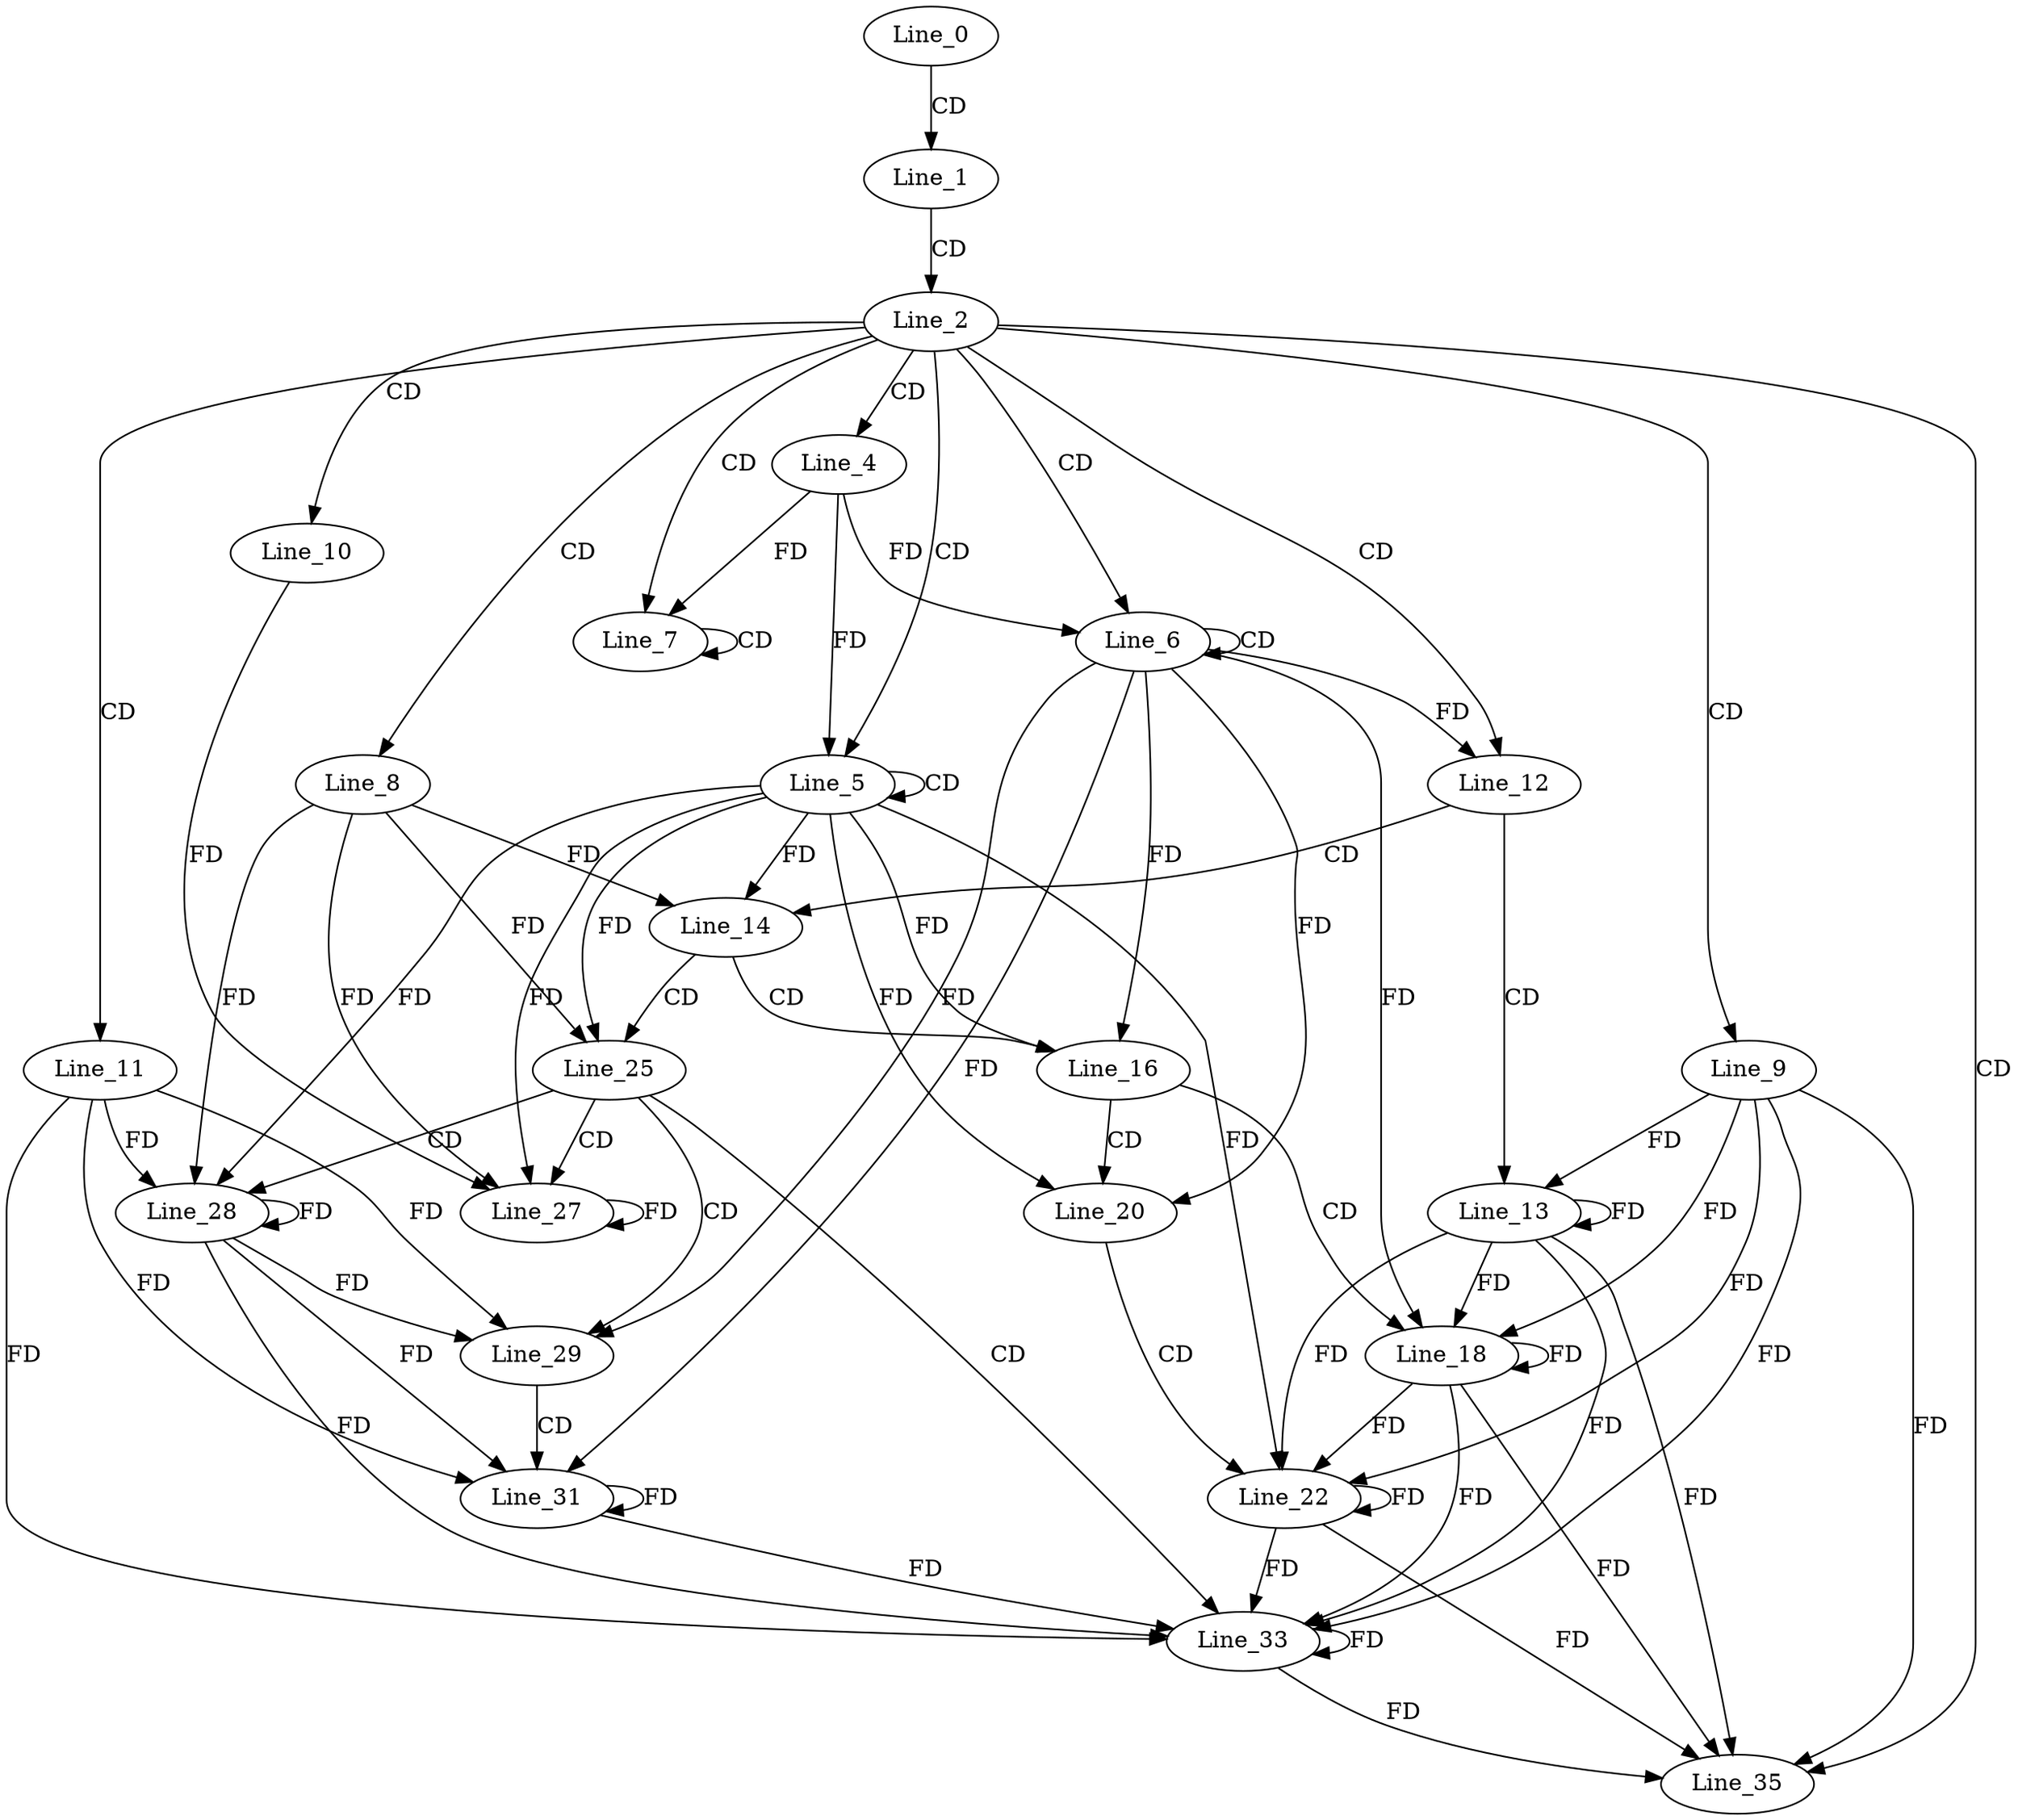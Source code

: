 digraph G {
  Line_0;
  Line_1;
  Line_2;
  Line_4;
  Line_5;
  Line_5;
  Line_6;
  Line_6;
  Line_7;
  Line_7;
  Line_8;
  Line_9;
  Line_10;
  Line_11;
  Line_12;
  Line_13;
  Line_14;
  Line_16;
  Line_18;
  Line_20;
  Line_22;
  Line_25;
  Line_27;
  Line_28;
  Line_29;
  Line_31;
  Line_33;
  Line_35;
  Line_0 -> Line_1 [ label="CD" ];
  Line_1 -> Line_2 [ label="CD" ];
  Line_2 -> Line_4 [ label="CD" ];
  Line_2 -> Line_5 [ label="CD" ];
  Line_5 -> Line_5 [ label="CD" ];
  Line_4 -> Line_5 [ label="FD" ];
  Line_2 -> Line_6 [ label="CD" ];
  Line_6 -> Line_6 [ label="CD" ];
  Line_4 -> Line_6 [ label="FD" ];
  Line_2 -> Line_7 [ label="CD" ];
  Line_7 -> Line_7 [ label="CD" ];
  Line_4 -> Line_7 [ label="FD" ];
  Line_2 -> Line_8 [ label="CD" ];
  Line_2 -> Line_9 [ label="CD" ];
  Line_2 -> Line_10 [ label="CD" ];
  Line_2 -> Line_11 [ label="CD" ];
  Line_2 -> Line_12 [ label="CD" ];
  Line_6 -> Line_12 [ label="FD" ];
  Line_12 -> Line_13 [ label="CD" ];
  Line_9 -> Line_13 [ label="FD" ];
  Line_13 -> Line_13 [ label="FD" ];
  Line_12 -> Line_14 [ label="CD" ];
  Line_5 -> Line_14 [ label="FD" ];
  Line_8 -> Line_14 [ label="FD" ];
  Line_14 -> Line_16 [ label="CD" ];
  Line_5 -> Line_16 [ label="FD" ];
  Line_6 -> Line_16 [ label="FD" ];
  Line_16 -> Line_18 [ label="CD" ];
  Line_9 -> Line_18 [ label="FD" ];
  Line_13 -> Line_18 [ label="FD" ];
  Line_18 -> Line_18 [ label="FD" ];
  Line_6 -> Line_18 [ label="FD" ];
  Line_16 -> Line_20 [ label="CD" ];
  Line_5 -> Line_20 [ label="FD" ];
  Line_6 -> Line_20 [ label="FD" ];
  Line_20 -> Line_22 [ label="CD" ];
  Line_9 -> Line_22 [ label="FD" ];
  Line_13 -> Line_22 [ label="FD" ];
  Line_18 -> Line_22 [ label="FD" ];
  Line_22 -> Line_22 [ label="FD" ];
  Line_5 -> Line_22 [ label="FD" ];
  Line_14 -> Line_25 [ label="CD" ];
  Line_5 -> Line_25 [ label="FD" ];
  Line_8 -> Line_25 [ label="FD" ];
  Line_25 -> Line_27 [ label="CD" ];
  Line_10 -> Line_27 [ label="FD" ];
  Line_27 -> Line_27 [ label="FD" ];
  Line_5 -> Line_27 [ label="FD" ];
  Line_8 -> Line_27 [ label="FD" ];
  Line_25 -> Line_28 [ label="CD" ];
  Line_11 -> Line_28 [ label="FD" ];
  Line_28 -> Line_28 [ label="FD" ];
  Line_5 -> Line_28 [ label="FD" ];
  Line_8 -> Line_28 [ label="FD" ];
  Line_25 -> Line_29 [ label="CD" ];
  Line_11 -> Line_29 [ label="FD" ];
  Line_28 -> Line_29 [ label="FD" ];
  Line_6 -> Line_29 [ label="FD" ];
  Line_29 -> Line_31 [ label="CD" ];
  Line_11 -> Line_31 [ label="FD" ];
  Line_28 -> Line_31 [ label="FD" ];
  Line_31 -> Line_31 [ label="FD" ];
  Line_6 -> Line_31 [ label="FD" ];
  Line_25 -> Line_33 [ label="CD" ];
  Line_9 -> Line_33 [ label="FD" ];
  Line_13 -> Line_33 [ label="FD" ];
  Line_18 -> Line_33 [ label="FD" ];
  Line_22 -> Line_33 [ label="FD" ];
  Line_33 -> Line_33 [ label="FD" ];
  Line_11 -> Line_33 [ label="FD" ];
  Line_28 -> Line_33 [ label="FD" ];
  Line_31 -> Line_33 [ label="FD" ];
  Line_2 -> Line_35 [ label="CD" ];
  Line_9 -> Line_35 [ label="FD" ];
  Line_13 -> Line_35 [ label="FD" ];
  Line_18 -> Line_35 [ label="FD" ];
  Line_22 -> Line_35 [ label="FD" ];
  Line_33 -> Line_35 [ label="FD" ];
}
